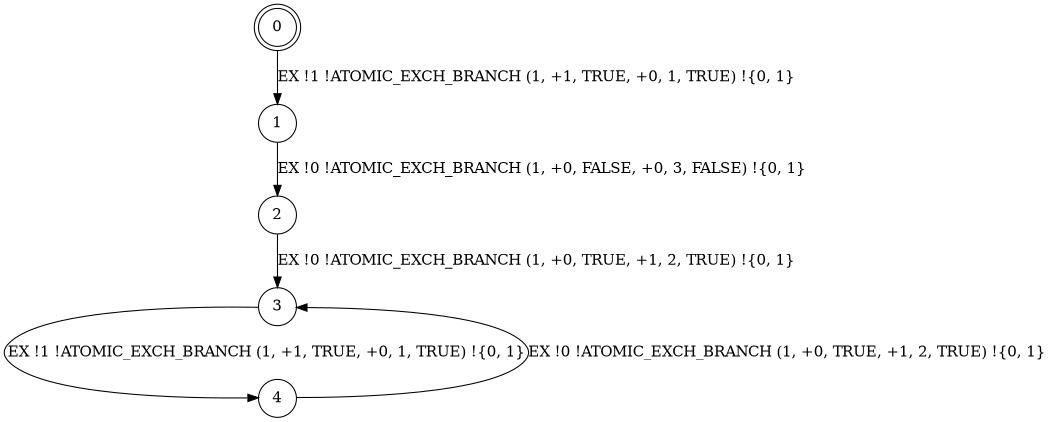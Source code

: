 digraph BCG {
size = "7, 10.5";
center = TRUE;
node [shape = circle];
0 [peripheries = 2];
0 -> 1 [label = "EX !1 !ATOMIC_EXCH_BRANCH (1, +1, TRUE, +0, 1, TRUE) !{0, 1}"];
1 -> 2 [label = "EX !0 !ATOMIC_EXCH_BRANCH (1, +0, FALSE, +0, 3, FALSE) !{0, 1}"];
2 -> 3 [label = "EX !0 !ATOMIC_EXCH_BRANCH (1, +0, TRUE, +1, 2, TRUE) !{0, 1}"];
3 -> 4 [label = "EX !1 !ATOMIC_EXCH_BRANCH (1, +1, TRUE, +0, 1, TRUE) !{0, 1}"];
4 -> 3 [label = "EX !0 !ATOMIC_EXCH_BRANCH (1, +0, TRUE, +1, 2, TRUE) !{0, 1}"];
}
